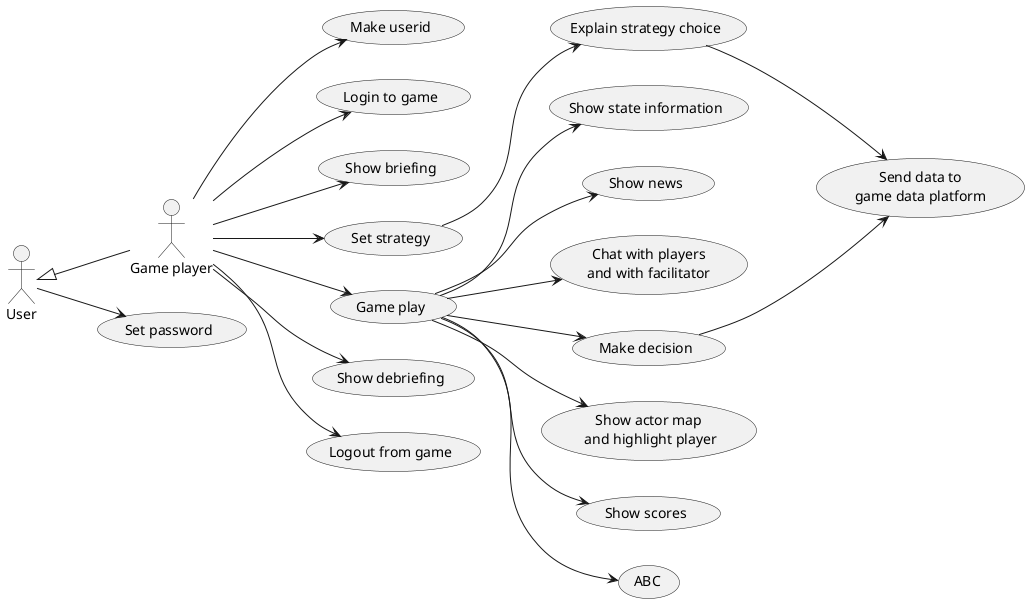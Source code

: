 @startuml
left to right direction
 
"Game player" as GP
User <|-- GP

User --> (Set password)

GP --> (Make userid)
GP --> (Login to game)
GP --> (Show briefing)

GP --> (Set strategy)
(Set strategy) --> (Explain strategy choice)
(Explain strategy choice) --> (Send data to\ngame data platform)

GP --> (Game play)
(Game play) --> (Show state information)
(Game play) --> (Show news)
(Game play) --> (Chat with players\nand with facilitator)
(Game play) --> (Make decision)
(Game play) --> (Show actor map\n and highlight player)
(Game play) --> (Show scores)
(Game play) --> (ABC)

(Make decision) --> (Send data to\ngame data platform)

GP --> (Show debriefing)

GP --> (Logout from game)

@enduml
